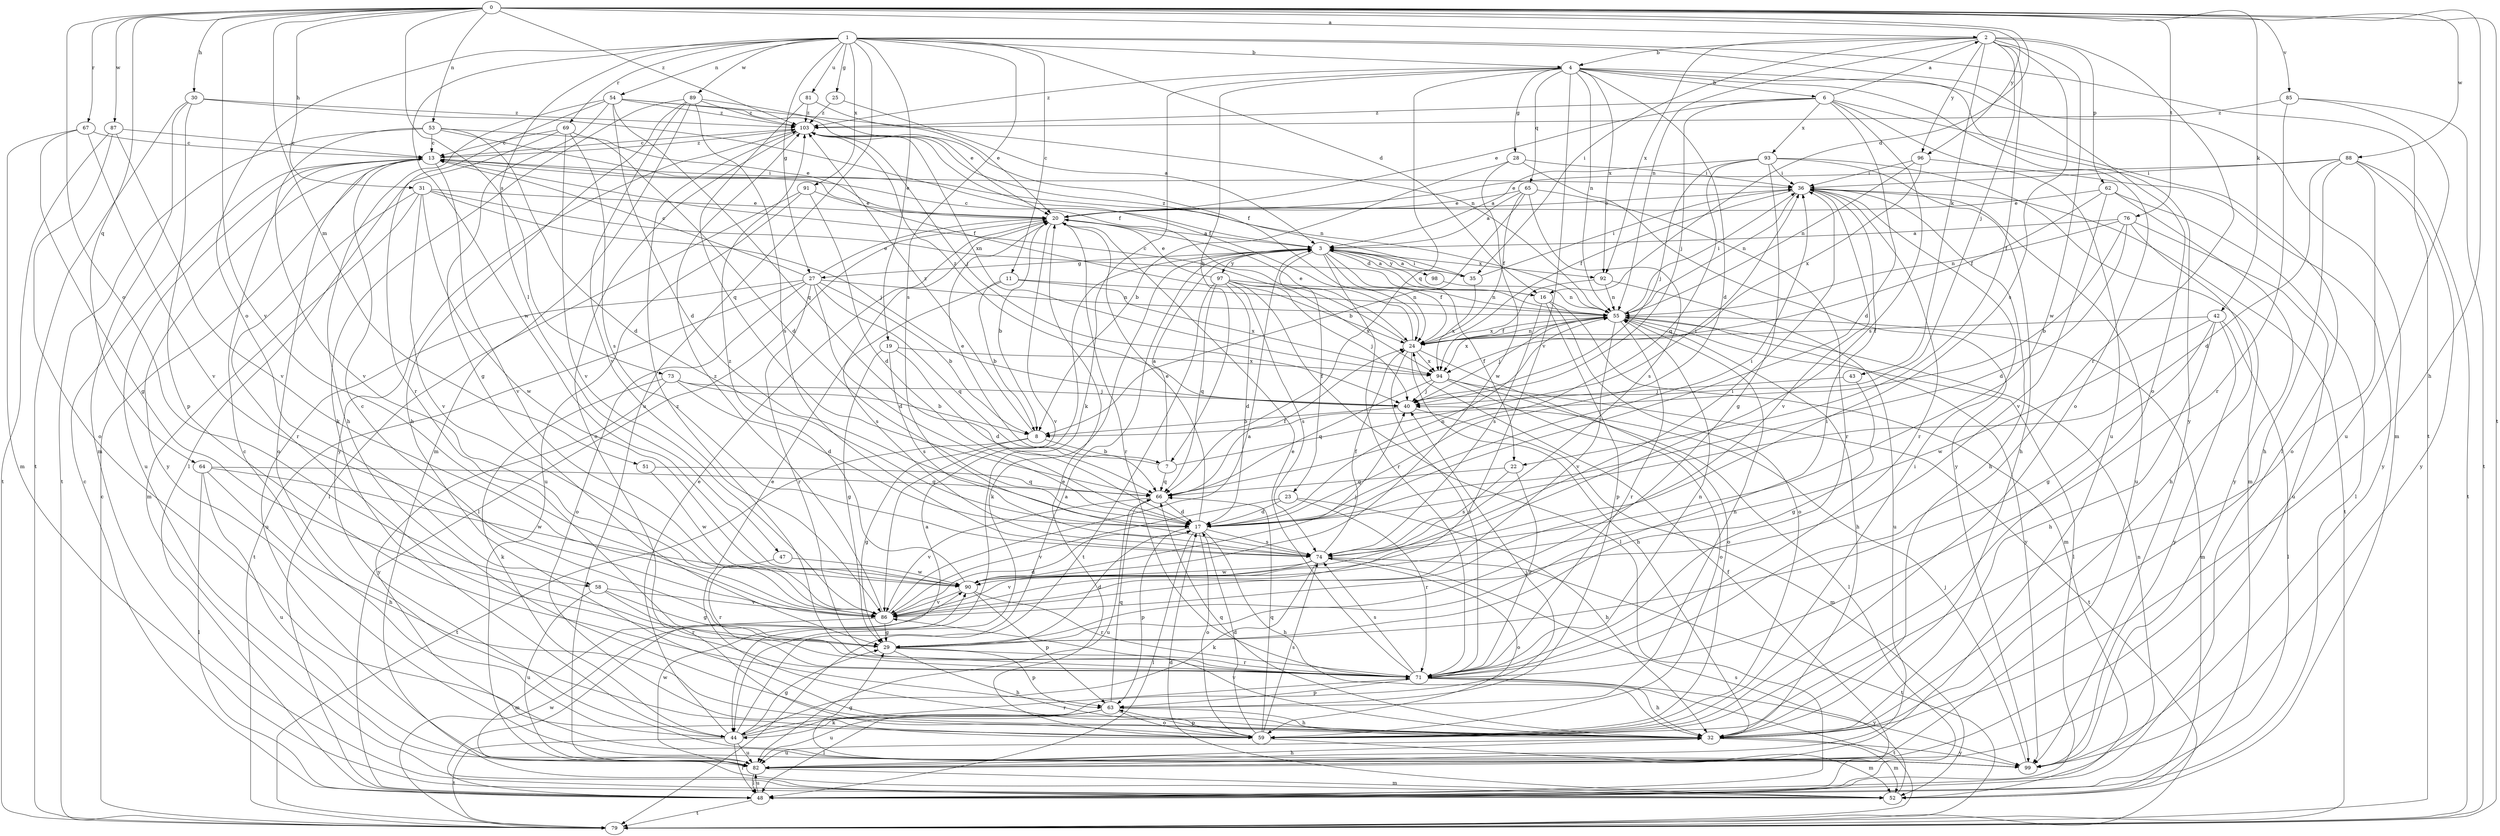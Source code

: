 strict digraph  {
0;
1;
2;
3;
4;
6;
7;
8;
11;
13;
16;
17;
19;
20;
22;
23;
24;
25;
27;
28;
29;
30;
31;
32;
35;
36;
40;
42;
43;
44;
47;
48;
51;
52;
53;
54;
55;
58;
59;
62;
63;
64;
65;
66;
67;
69;
71;
73;
74;
76;
79;
81;
82;
85;
86;
87;
88;
89;
90;
91;
92;
93;
94;
96;
97;
98;
99;
103;
0 -> 2  [label=a];
0 -> 16  [label=d];
0 -> 30  [label=h];
0 -> 31  [label=h];
0 -> 32  [label=h];
0 -> 42  [label=k];
0 -> 51  [label=m];
0 -> 53  [label=n];
0 -> 58  [label=o];
0 -> 64  [label=q];
0 -> 67  [label=r];
0 -> 73  [label=s];
0 -> 76  [label=t];
0 -> 79  [label=t];
0 -> 85  [label=v];
0 -> 86  [label=v];
0 -> 87  [label=w];
0 -> 88  [label=w];
0 -> 96  [label=y];
0 -> 103  [label=z];
1 -> 4  [label=b];
1 -> 11  [label=c];
1 -> 16  [label=d];
1 -> 19  [label=e];
1 -> 25  [label=g];
1 -> 27  [label=g];
1 -> 47  [label=l];
1 -> 54  [label=n];
1 -> 58  [label=o];
1 -> 59  [label=o];
1 -> 69  [label=r];
1 -> 74  [label=s];
1 -> 79  [label=t];
1 -> 81  [label=u];
1 -> 82  [label=u];
1 -> 89  [label=w];
1 -> 90  [label=w];
1 -> 91  [label=x];
2 -> 4  [label=b];
2 -> 22  [label=f];
2 -> 35  [label=i];
2 -> 40  [label=j];
2 -> 43  [label=k];
2 -> 55  [label=n];
2 -> 62  [label=p];
2 -> 71  [label=r];
2 -> 74  [label=s];
2 -> 90  [label=w];
2 -> 92  [label=x];
2 -> 96  [label=y];
3 -> 13  [label=c];
3 -> 16  [label=d];
3 -> 22  [label=f];
3 -> 23  [label=f];
3 -> 24  [label=f];
3 -> 27  [label=g];
3 -> 35  [label=i];
3 -> 44  [label=k];
3 -> 71  [label=r];
3 -> 92  [label=x];
3 -> 97  [label=y];
3 -> 98  [label=y];
4 -> 6  [label=b];
4 -> 7  [label=b];
4 -> 17  [label=d];
4 -> 28  [label=g];
4 -> 44  [label=k];
4 -> 52  [label=m];
4 -> 55  [label=n];
4 -> 59  [label=o];
4 -> 65  [label=q];
4 -> 66  [label=q];
4 -> 86  [label=v];
4 -> 92  [label=x];
4 -> 99  [label=y];
4 -> 103  [label=z];
6 -> 2  [label=a];
6 -> 17  [label=d];
6 -> 20  [label=e];
6 -> 40  [label=j];
6 -> 48  [label=l];
6 -> 74  [label=s];
6 -> 82  [label=u];
6 -> 93  [label=x];
6 -> 103  [label=z];
7 -> 3  [label=a];
7 -> 20  [label=e];
7 -> 36  [label=i];
7 -> 66  [label=q];
8 -> 7  [label=b];
8 -> 29  [label=g];
8 -> 79  [label=t];
8 -> 103  [label=z];
11 -> 8  [label=b];
11 -> 55  [label=n];
11 -> 74  [label=s];
11 -> 94  [label=x];
13 -> 36  [label=i];
13 -> 55  [label=n];
13 -> 59  [label=o];
13 -> 82  [label=u];
13 -> 86  [label=v];
13 -> 99  [label=y];
13 -> 103  [label=z];
16 -> 3  [label=a];
16 -> 52  [label=m];
16 -> 59  [label=o];
16 -> 63  [label=p];
16 -> 74  [label=s];
17 -> 20  [label=e];
17 -> 32  [label=h];
17 -> 36  [label=i];
17 -> 48  [label=l];
17 -> 55  [label=n];
17 -> 59  [label=o];
17 -> 63  [label=p];
17 -> 74  [label=s];
19 -> 17  [label=d];
19 -> 29  [label=g];
19 -> 74  [label=s];
19 -> 94  [label=x];
20 -> 3  [label=a];
20 -> 8  [label=b];
20 -> 48  [label=l];
20 -> 71  [label=r];
20 -> 86  [label=v];
22 -> 66  [label=q];
22 -> 71  [label=r];
22 -> 74  [label=s];
23 -> 17  [label=d];
23 -> 32  [label=h];
23 -> 71  [label=r];
23 -> 86  [label=v];
24 -> 13  [label=c];
24 -> 20  [label=e];
24 -> 32  [label=h];
24 -> 55  [label=n];
24 -> 59  [label=o];
24 -> 71  [label=r];
24 -> 94  [label=x];
25 -> 3  [label=a];
25 -> 103  [label=z];
27 -> 8  [label=b];
27 -> 13  [label=c];
27 -> 17  [label=d];
27 -> 20  [label=e];
27 -> 55  [label=n];
27 -> 59  [label=o];
27 -> 66  [label=q];
27 -> 71  [label=r];
27 -> 79  [label=t];
27 -> 82  [label=u];
28 -> 8  [label=b];
28 -> 36  [label=i];
28 -> 90  [label=w];
28 -> 99  [label=y];
29 -> 13  [label=c];
29 -> 17  [label=d];
29 -> 32  [label=h];
29 -> 36  [label=i];
29 -> 63  [label=p];
29 -> 71  [label=r];
30 -> 24  [label=f];
30 -> 52  [label=m];
30 -> 63  [label=p];
30 -> 79  [label=t];
30 -> 103  [label=z];
31 -> 20  [label=e];
31 -> 40  [label=j];
31 -> 52  [label=m];
31 -> 55  [label=n];
31 -> 71  [label=r];
31 -> 86  [label=v];
31 -> 90  [label=w];
32 -> 20  [label=e];
32 -> 52  [label=m];
32 -> 66  [label=q];
32 -> 82  [label=u];
32 -> 86  [label=v];
32 -> 99  [label=y];
35 -> 3  [label=a];
35 -> 36  [label=i];
35 -> 94  [label=x];
35 -> 103  [label=z];
36 -> 20  [label=e];
36 -> 24  [label=f];
36 -> 32  [label=h];
36 -> 55  [label=n];
36 -> 71  [label=r];
36 -> 79  [label=t];
36 -> 82  [label=u];
36 -> 86  [label=v];
40 -> 8  [label=b];
40 -> 52  [label=m];
40 -> 103  [label=z];
42 -> 24  [label=f];
42 -> 29  [label=g];
42 -> 32  [label=h];
42 -> 48  [label=l];
42 -> 90  [label=w];
42 -> 99  [label=y];
43 -> 29  [label=g];
43 -> 40  [label=j];
44 -> 3  [label=a];
44 -> 13  [label=c];
44 -> 20  [label=e];
44 -> 29  [label=g];
44 -> 40  [label=j];
44 -> 48  [label=l];
44 -> 71  [label=r];
44 -> 79  [label=t];
44 -> 82  [label=u];
47 -> 71  [label=r];
47 -> 90  [label=w];
48 -> 3  [label=a];
48 -> 13  [label=c];
48 -> 24  [label=f];
48 -> 55  [label=n];
48 -> 79  [label=t];
48 -> 82  [label=u];
51 -> 66  [label=q];
51 -> 90  [label=w];
52 -> 17  [label=d];
52 -> 74  [label=s];
53 -> 13  [label=c];
53 -> 17  [label=d];
53 -> 20  [label=e];
53 -> 24  [label=f];
53 -> 79  [label=t];
53 -> 86  [label=v];
54 -> 17  [label=d];
54 -> 20  [label=e];
54 -> 29  [label=g];
54 -> 32  [label=h];
54 -> 55  [label=n];
54 -> 66  [label=q];
54 -> 71  [label=r];
54 -> 103  [label=z];
55 -> 24  [label=f];
55 -> 32  [label=h];
55 -> 36  [label=i];
55 -> 40  [label=j];
55 -> 48  [label=l];
55 -> 52  [label=m];
55 -> 71  [label=r];
55 -> 86  [label=v];
55 -> 94  [label=x];
55 -> 99  [label=y];
58 -> 29  [label=g];
58 -> 71  [label=r];
58 -> 82  [label=u];
58 -> 86  [label=v];
59 -> 17  [label=d];
59 -> 20  [label=e];
59 -> 36  [label=i];
59 -> 52  [label=m];
59 -> 63  [label=p];
59 -> 66  [label=q];
59 -> 74  [label=s];
62 -> 20  [label=e];
62 -> 24  [label=f];
62 -> 48  [label=l];
62 -> 86  [label=v];
62 -> 99  [label=y];
63 -> 32  [label=h];
63 -> 44  [label=k];
63 -> 48  [label=l];
63 -> 55  [label=n];
63 -> 59  [label=o];
63 -> 66  [label=q];
63 -> 82  [label=u];
64 -> 32  [label=h];
64 -> 48  [label=l];
64 -> 66  [label=q];
64 -> 82  [label=u];
64 -> 90  [label=w];
65 -> 3  [label=a];
65 -> 8  [label=b];
65 -> 20  [label=e];
65 -> 24  [label=f];
65 -> 71  [label=r];
65 -> 74  [label=s];
66 -> 17  [label=d];
66 -> 24  [label=f];
66 -> 82  [label=u];
66 -> 86  [label=v];
67 -> 13  [label=c];
67 -> 29  [label=g];
67 -> 52  [label=m];
67 -> 86  [label=v];
69 -> 13  [label=c];
69 -> 17  [label=d];
69 -> 48  [label=l];
69 -> 74  [label=s];
69 -> 86  [label=v];
71 -> 20  [label=e];
71 -> 32  [label=h];
71 -> 55  [label=n];
71 -> 63  [label=p];
71 -> 74  [label=s];
71 -> 79  [label=t];
71 -> 99  [label=y];
71 -> 103  [label=z];
73 -> 8  [label=b];
73 -> 17  [label=d];
73 -> 40  [label=j];
73 -> 44  [label=k];
73 -> 99  [label=y];
74 -> 24  [label=f];
74 -> 44  [label=k];
74 -> 59  [label=o];
74 -> 79  [label=t];
74 -> 86  [label=v];
74 -> 90  [label=w];
76 -> 3  [label=a];
76 -> 8  [label=b];
76 -> 17  [label=d];
76 -> 32  [label=h];
76 -> 55  [label=n];
76 -> 82  [label=u];
79 -> 13  [label=c];
79 -> 90  [label=w];
81 -> 20  [label=e];
81 -> 66  [label=q];
81 -> 103  [label=z];
82 -> 32  [label=h];
82 -> 48  [label=l];
82 -> 52  [label=m];
82 -> 90  [label=w];
85 -> 71  [label=r];
85 -> 79  [label=t];
85 -> 82  [label=u];
85 -> 103  [label=z];
86 -> 3  [label=a];
86 -> 17  [label=d];
86 -> 29  [label=g];
86 -> 52  [label=m];
86 -> 103  [label=z];
87 -> 13  [label=c];
87 -> 59  [label=o];
87 -> 79  [label=t];
87 -> 86  [label=v];
88 -> 17  [label=d];
88 -> 20  [label=e];
88 -> 32  [label=h];
88 -> 36  [label=i];
88 -> 59  [label=o];
88 -> 79  [label=t];
88 -> 99  [label=y];
89 -> 24  [label=f];
89 -> 32  [label=h];
89 -> 44  [label=k];
89 -> 52  [label=m];
89 -> 74  [label=s];
89 -> 86  [label=v];
89 -> 103  [label=z];
90 -> 36  [label=i];
90 -> 40  [label=j];
90 -> 63  [label=p];
90 -> 71  [label=r];
90 -> 86  [label=v];
90 -> 103  [label=z];
91 -> 17  [label=d];
91 -> 20  [label=e];
91 -> 48  [label=l];
91 -> 82  [label=u];
92 -> 55  [label=n];
92 -> 82  [label=u];
92 -> 94  [label=x];
93 -> 3  [label=a];
93 -> 29  [label=g];
93 -> 32  [label=h];
93 -> 36  [label=i];
93 -> 40  [label=j];
93 -> 52  [label=m];
93 -> 66  [label=q];
94 -> 40  [label=j];
94 -> 48  [label=l];
94 -> 59  [label=o];
94 -> 66  [label=q];
94 -> 79  [label=t];
96 -> 36  [label=i];
96 -> 55  [label=n];
96 -> 94  [label=x];
96 -> 99  [label=y];
97 -> 17  [label=d];
97 -> 20  [label=e];
97 -> 40  [label=j];
97 -> 48  [label=l];
97 -> 55  [label=n];
97 -> 66  [label=q];
97 -> 74  [label=s];
97 -> 79  [label=t];
97 -> 94  [label=x];
98 -> 55  [label=n];
99 -> 29  [label=g];
99 -> 40  [label=j];
103 -> 13  [label=c];
103 -> 24  [label=f];
103 -> 40  [label=j];
103 -> 59  [label=o];
103 -> 94  [label=x];
103 -> 99  [label=y];
}
